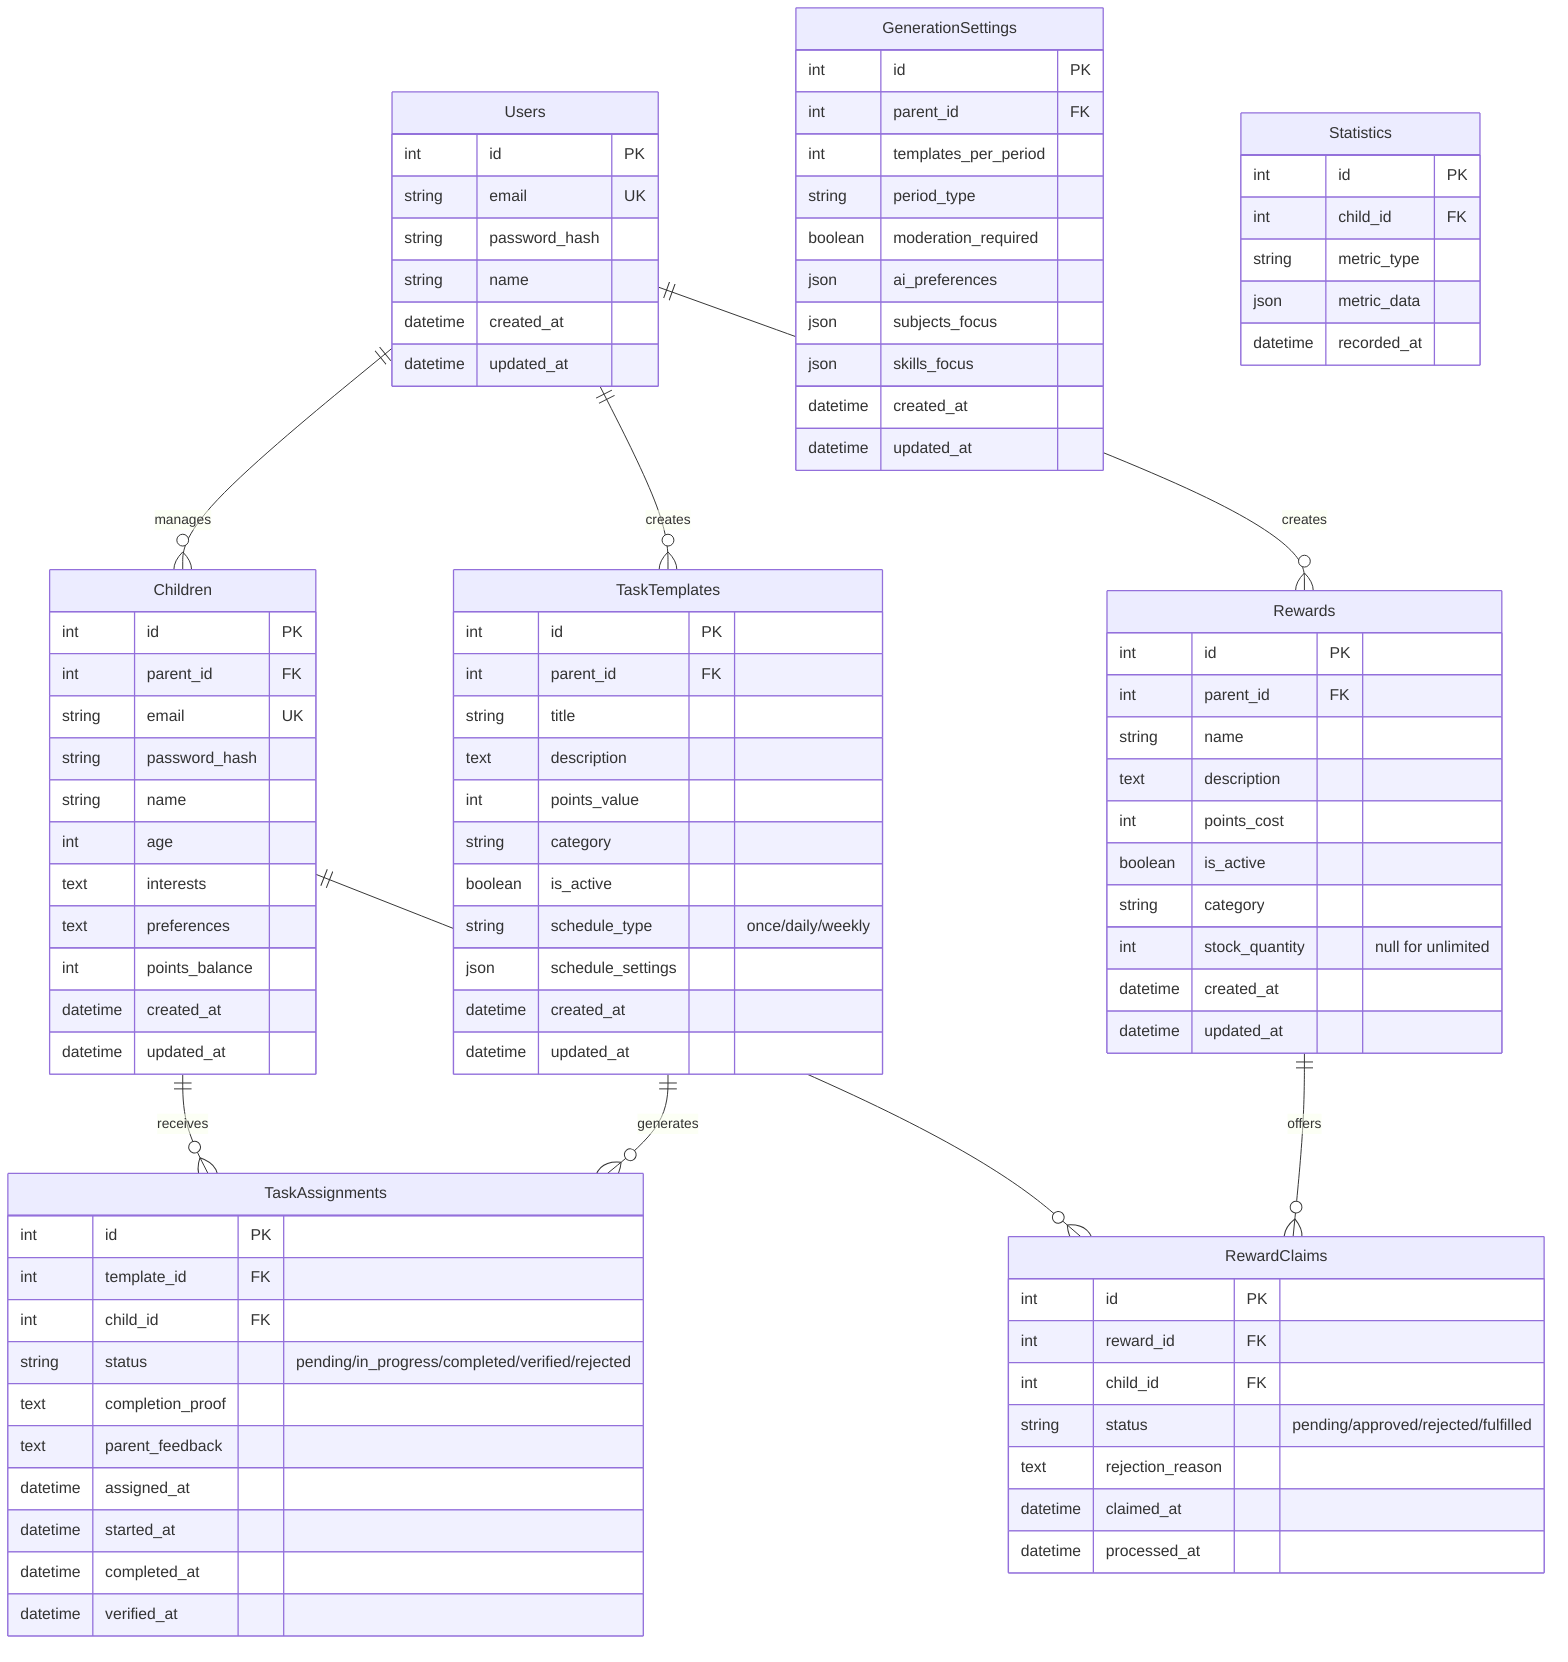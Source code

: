 erDiagram
    Users ||--o{ Children : manages
    Users ||--o{ TaskTemplates : creates
    Users ||--o{ Rewards : creates
    Users {
        int id PK
        string email UK
        string password_hash
        string name
        datetime created_at
        datetime updated_at
    }

    Children ||--o{ TaskAssignments : receives
    Children ||--o{ RewardClaims : claims
    Children {
        int id PK
        int parent_id FK
        string email UK
        string password_hash
        string name
        int age
        text interests
        text preferences
        int points_balance
        datetime created_at
        datetime updated_at
    }

    TaskTemplates ||--o{ TaskAssignments : generates
    TaskTemplates {
        int id PK
        int parent_id FK
        string title
        text description
        int points_value
        string category
        boolean is_active
        string schedule_type "once/daily/weekly"
        json schedule_settings
        datetime created_at
        datetime updated_at
    }

    TaskAssignments {
        int id PK
        int template_id FK
        int child_id FK
        string status "pending/in_progress/completed/verified/rejected"
        text completion_proof
        text parent_feedback
        datetime assigned_at
        datetime started_at
        datetime completed_at
        datetime verified_at
    }

    Rewards ||--o{ RewardClaims : offers
    Rewards {
        int id PK
        int parent_id FK
        string name
        text description
        int points_cost
        boolean is_active
        string category
        int stock_quantity "null for unlimited"
        datetime created_at
        datetime updated_at
    }

    RewardClaims {
        int id PK
        int reward_id FK
        int child_id FK
        string status "pending/approved/rejected/fulfilled"
        text rejection_reason
        datetime claimed_at
        datetime processed_at
    }

    GenerationSettings {
        int id PK
        int parent_id FK
        int templates_per_period
        string period_type
        boolean moderation_required
        json ai_preferences
        json subjects_focus
        json skills_focus
        datetime created_at
        datetime updated_at
    }

    Statistics {
        int id PK
        int child_id FK
        string metric_type
        json metric_data
        datetime recorded_at
    }